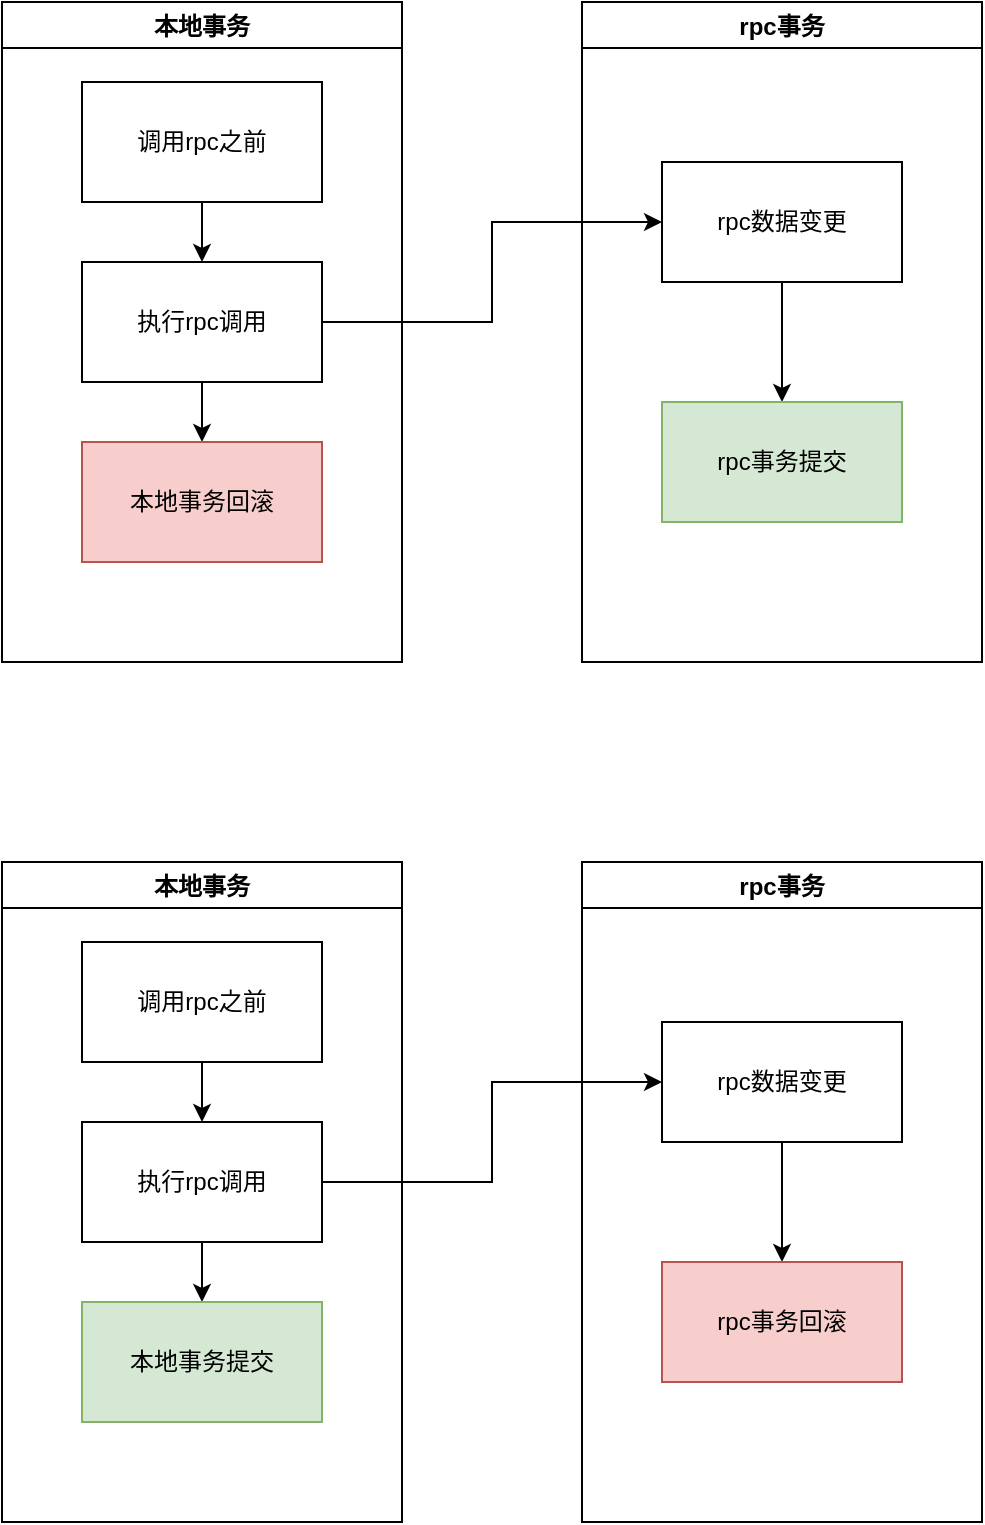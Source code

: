 <mxfile version="20.3.0" type="github">
  <diagram id="XzSydhDMULmtKusPZD3v" name="第 1 页">
    <mxGraphModel dx="1298" dy="834" grid="1" gridSize="10" guides="1" tooltips="1" connect="1" arrows="1" fold="1" page="1" pageScale="1" pageWidth="827" pageHeight="1169" math="0" shadow="0">
      <root>
        <mxCell id="0" />
        <mxCell id="1" parent="0" />
        <mxCell id="PesQSSokbItP70-qpr2--1" value="本地事务" style="swimlane;" vertex="1" parent="1">
          <mxGeometry x="169" y="40" width="200" height="330" as="geometry" />
        </mxCell>
        <mxCell id="PesQSSokbItP70-qpr2--8" style="edgeStyle=orthogonalEdgeStyle;rounded=0;orthogonalLoop=1;jettySize=auto;html=1;entryX=0.5;entryY=0;entryDx=0;entryDy=0;" edge="1" parent="PesQSSokbItP70-qpr2--1" source="PesQSSokbItP70-qpr2--3" target="PesQSSokbItP70-qpr2--5">
          <mxGeometry relative="1" as="geometry" />
        </mxCell>
        <mxCell id="PesQSSokbItP70-qpr2--3" value="调用rpc之前" style="rounded=0;whiteSpace=wrap;html=1;" vertex="1" parent="PesQSSokbItP70-qpr2--1">
          <mxGeometry x="40" y="40" width="120" height="60" as="geometry" />
        </mxCell>
        <mxCell id="PesQSSokbItP70-qpr2--12" style="edgeStyle=orthogonalEdgeStyle;rounded=0;orthogonalLoop=1;jettySize=auto;html=1;entryX=0.5;entryY=0;entryDx=0;entryDy=0;" edge="1" parent="PesQSSokbItP70-qpr2--1" source="PesQSSokbItP70-qpr2--5" target="PesQSSokbItP70-qpr2--6">
          <mxGeometry relative="1" as="geometry" />
        </mxCell>
        <mxCell id="PesQSSokbItP70-qpr2--5" value="执行rpc调用" style="rounded=0;whiteSpace=wrap;html=1;" vertex="1" parent="PesQSSokbItP70-qpr2--1">
          <mxGeometry x="40" y="130" width="120" height="60" as="geometry" />
        </mxCell>
        <mxCell id="PesQSSokbItP70-qpr2--6" value="本地事务回滚" style="rounded=0;whiteSpace=wrap;html=1;fillColor=#f8cecc;strokeColor=#b85450;" vertex="1" parent="PesQSSokbItP70-qpr2--1">
          <mxGeometry x="40" y="220" width="120" height="60" as="geometry" />
        </mxCell>
        <mxCell id="PesQSSokbItP70-qpr2--2" value="rpc事务" style="swimlane;" vertex="1" parent="1">
          <mxGeometry x="459" y="40" width="200" height="330" as="geometry" />
        </mxCell>
        <mxCell id="PesQSSokbItP70-qpr2--10" style="edgeStyle=orthogonalEdgeStyle;rounded=0;orthogonalLoop=1;jettySize=auto;html=1;entryX=0.5;entryY=0;entryDx=0;entryDy=0;" edge="1" parent="PesQSSokbItP70-qpr2--2" source="PesQSSokbItP70-qpr2--4" target="PesQSSokbItP70-qpr2--7">
          <mxGeometry relative="1" as="geometry" />
        </mxCell>
        <mxCell id="PesQSSokbItP70-qpr2--4" value="rpc数据变更" style="rounded=0;whiteSpace=wrap;html=1;" vertex="1" parent="PesQSSokbItP70-qpr2--2">
          <mxGeometry x="40" y="80" width="120" height="60" as="geometry" />
        </mxCell>
        <mxCell id="PesQSSokbItP70-qpr2--7" value="rpc事务提交" style="rounded=0;whiteSpace=wrap;html=1;fillColor=#d5e8d4;strokeColor=#82b366;" vertex="1" parent="PesQSSokbItP70-qpr2--2">
          <mxGeometry x="40" y="200" width="120" height="60" as="geometry" />
        </mxCell>
        <mxCell id="PesQSSokbItP70-qpr2--9" style="edgeStyle=orthogonalEdgeStyle;rounded=0;orthogonalLoop=1;jettySize=auto;html=1;entryX=0;entryY=0.5;entryDx=0;entryDy=0;" edge="1" parent="1" source="PesQSSokbItP70-qpr2--5" target="PesQSSokbItP70-qpr2--4">
          <mxGeometry relative="1" as="geometry" />
        </mxCell>
        <mxCell id="PesQSSokbItP70-qpr2--13" value="本地事务" style="swimlane;" vertex="1" parent="1">
          <mxGeometry x="169" y="470" width="200" height="330" as="geometry" />
        </mxCell>
        <mxCell id="PesQSSokbItP70-qpr2--14" style="edgeStyle=orthogonalEdgeStyle;rounded=0;orthogonalLoop=1;jettySize=auto;html=1;entryX=0.5;entryY=0;entryDx=0;entryDy=0;" edge="1" parent="PesQSSokbItP70-qpr2--13" source="PesQSSokbItP70-qpr2--15" target="PesQSSokbItP70-qpr2--17">
          <mxGeometry relative="1" as="geometry" />
        </mxCell>
        <mxCell id="PesQSSokbItP70-qpr2--15" value="调用rpc之前" style="rounded=0;whiteSpace=wrap;html=1;" vertex="1" parent="PesQSSokbItP70-qpr2--13">
          <mxGeometry x="40" y="40" width="120" height="60" as="geometry" />
        </mxCell>
        <mxCell id="PesQSSokbItP70-qpr2--16" style="edgeStyle=orthogonalEdgeStyle;rounded=0;orthogonalLoop=1;jettySize=auto;html=1;entryX=0.5;entryY=0;entryDx=0;entryDy=0;" edge="1" parent="PesQSSokbItP70-qpr2--13" source="PesQSSokbItP70-qpr2--17" target="PesQSSokbItP70-qpr2--18">
          <mxGeometry relative="1" as="geometry" />
        </mxCell>
        <mxCell id="PesQSSokbItP70-qpr2--17" value="执行rpc调用" style="rounded=0;whiteSpace=wrap;html=1;" vertex="1" parent="PesQSSokbItP70-qpr2--13">
          <mxGeometry x="40" y="130" width="120" height="60" as="geometry" />
        </mxCell>
        <mxCell id="PesQSSokbItP70-qpr2--18" value="本地事务提交" style="rounded=0;whiteSpace=wrap;html=1;fillColor=#d5e8d4;strokeColor=#82b366;" vertex="1" parent="PesQSSokbItP70-qpr2--13">
          <mxGeometry x="40" y="220" width="120" height="60" as="geometry" />
        </mxCell>
        <mxCell id="PesQSSokbItP70-qpr2--19" value="rpc事务" style="swimlane;" vertex="1" parent="1">
          <mxGeometry x="459" y="470" width="200" height="330" as="geometry" />
        </mxCell>
        <mxCell id="PesQSSokbItP70-qpr2--20" style="edgeStyle=orthogonalEdgeStyle;rounded=0;orthogonalLoop=1;jettySize=auto;html=1;entryX=0.5;entryY=0;entryDx=0;entryDy=0;" edge="1" parent="PesQSSokbItP70-qpr2--19" source="PesQSSokbItP70-qpr2--21" target="PesQSSokbItP70-qpr2--22">
          <mxGeometry relative="1" as="geometry" />
        </mxCell>
        <mxCell id="PesQSSokbItP70-qpr2--21" value="rpc数据变更" style="rounded=0;whiteSpace=wrap;html=1;" vertex="1" parent="PesQSSokbItP70-qpr2--19">
          <mxGeometry x="40" y="80" width="120" height="60" as="geometry" />
        </mxCell>
        <mxCell id="PesQSSokbItP70-qpr2--22" value="rpc事务回滚" style="rounded=0;whiteSpace=wrap;html=1;fillColor=#f8cecc;strokeColor=#b85450;" vertex="1" parent="PesQSSokbItP70-qpr2--19">
          <mxGeometry x="40" y="200" width="120" height="60" as="geometry" />
        </mxCell>
        <mxCell id="PesQSSokbItP70-qpr2--23" style="edgeStyle=orthogonalEdgeStyle;rounded=0;orthogonalLoop=1;jettySize=auto;html=1;entryX=0;entryY=0.5;entryDx=0;entryDy=0;" edge="1" parent="1" source="PesQSSokbItP70-qpr2--17" target="PesQSSokbItP70-qpr2--21">
          <mxGeometry relative="1" as="geometry" />
        </mxCell>
      </root>
    </mxGraphModel>
  </diagram>
</mxfile>
